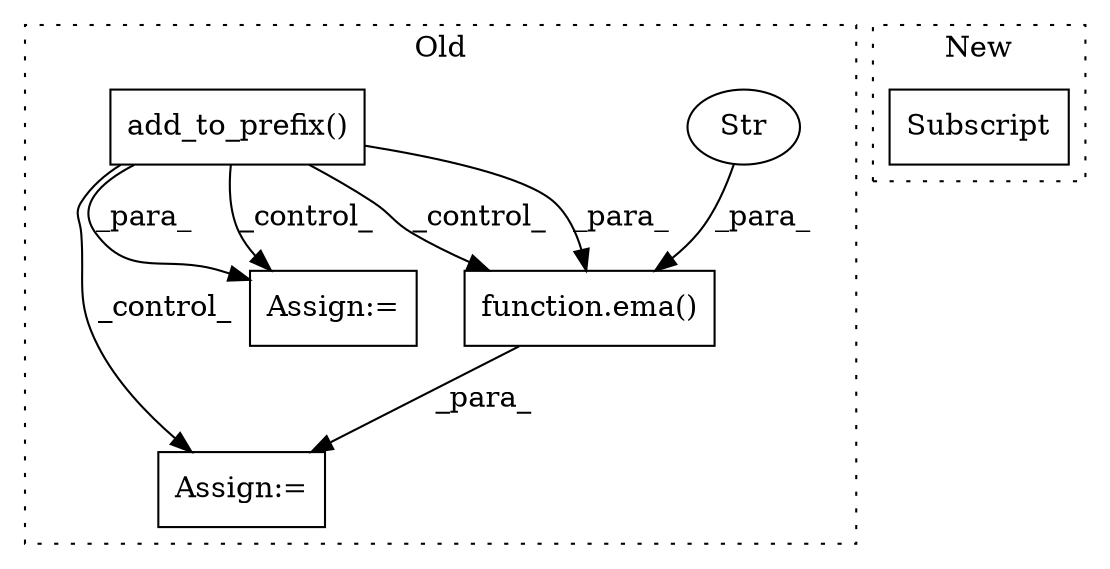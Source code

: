 digraph G {
subgraph cluster0 {
1 [label="function.ema()" a="75" s="3972,4068" l="4,1" shape="box"];
3 [label="Assign:=" a="68" s="3969" l="3" shape="box"];
4 [label="Str" a="66" s="4052" l="10" shape="ellipse"];
5 [label="add_to_prefix()" a="75" s="3394,3422" l="18,14" shape="box"];
6 [label="Assign:=" a="68" s="3797" l="3" shape="box"];
label = "Old";
style="dotted";
}
subgraph cluster1 {
2 [label="Subscript" a="63" s="3442,0" l="25,0" shape="box"];
label = "New";
style="dotted";
}
1 -> 3 [label="_para_"];
4 -> 1 [label="_para_"];
5 -> 1 [label="_para_"];
5 -> 3 [label="_control_"];
5 -> 6 [label="_para_"];
5 -> 6 [label="_control_"];
5 -> 1 [label="_control_"];
}